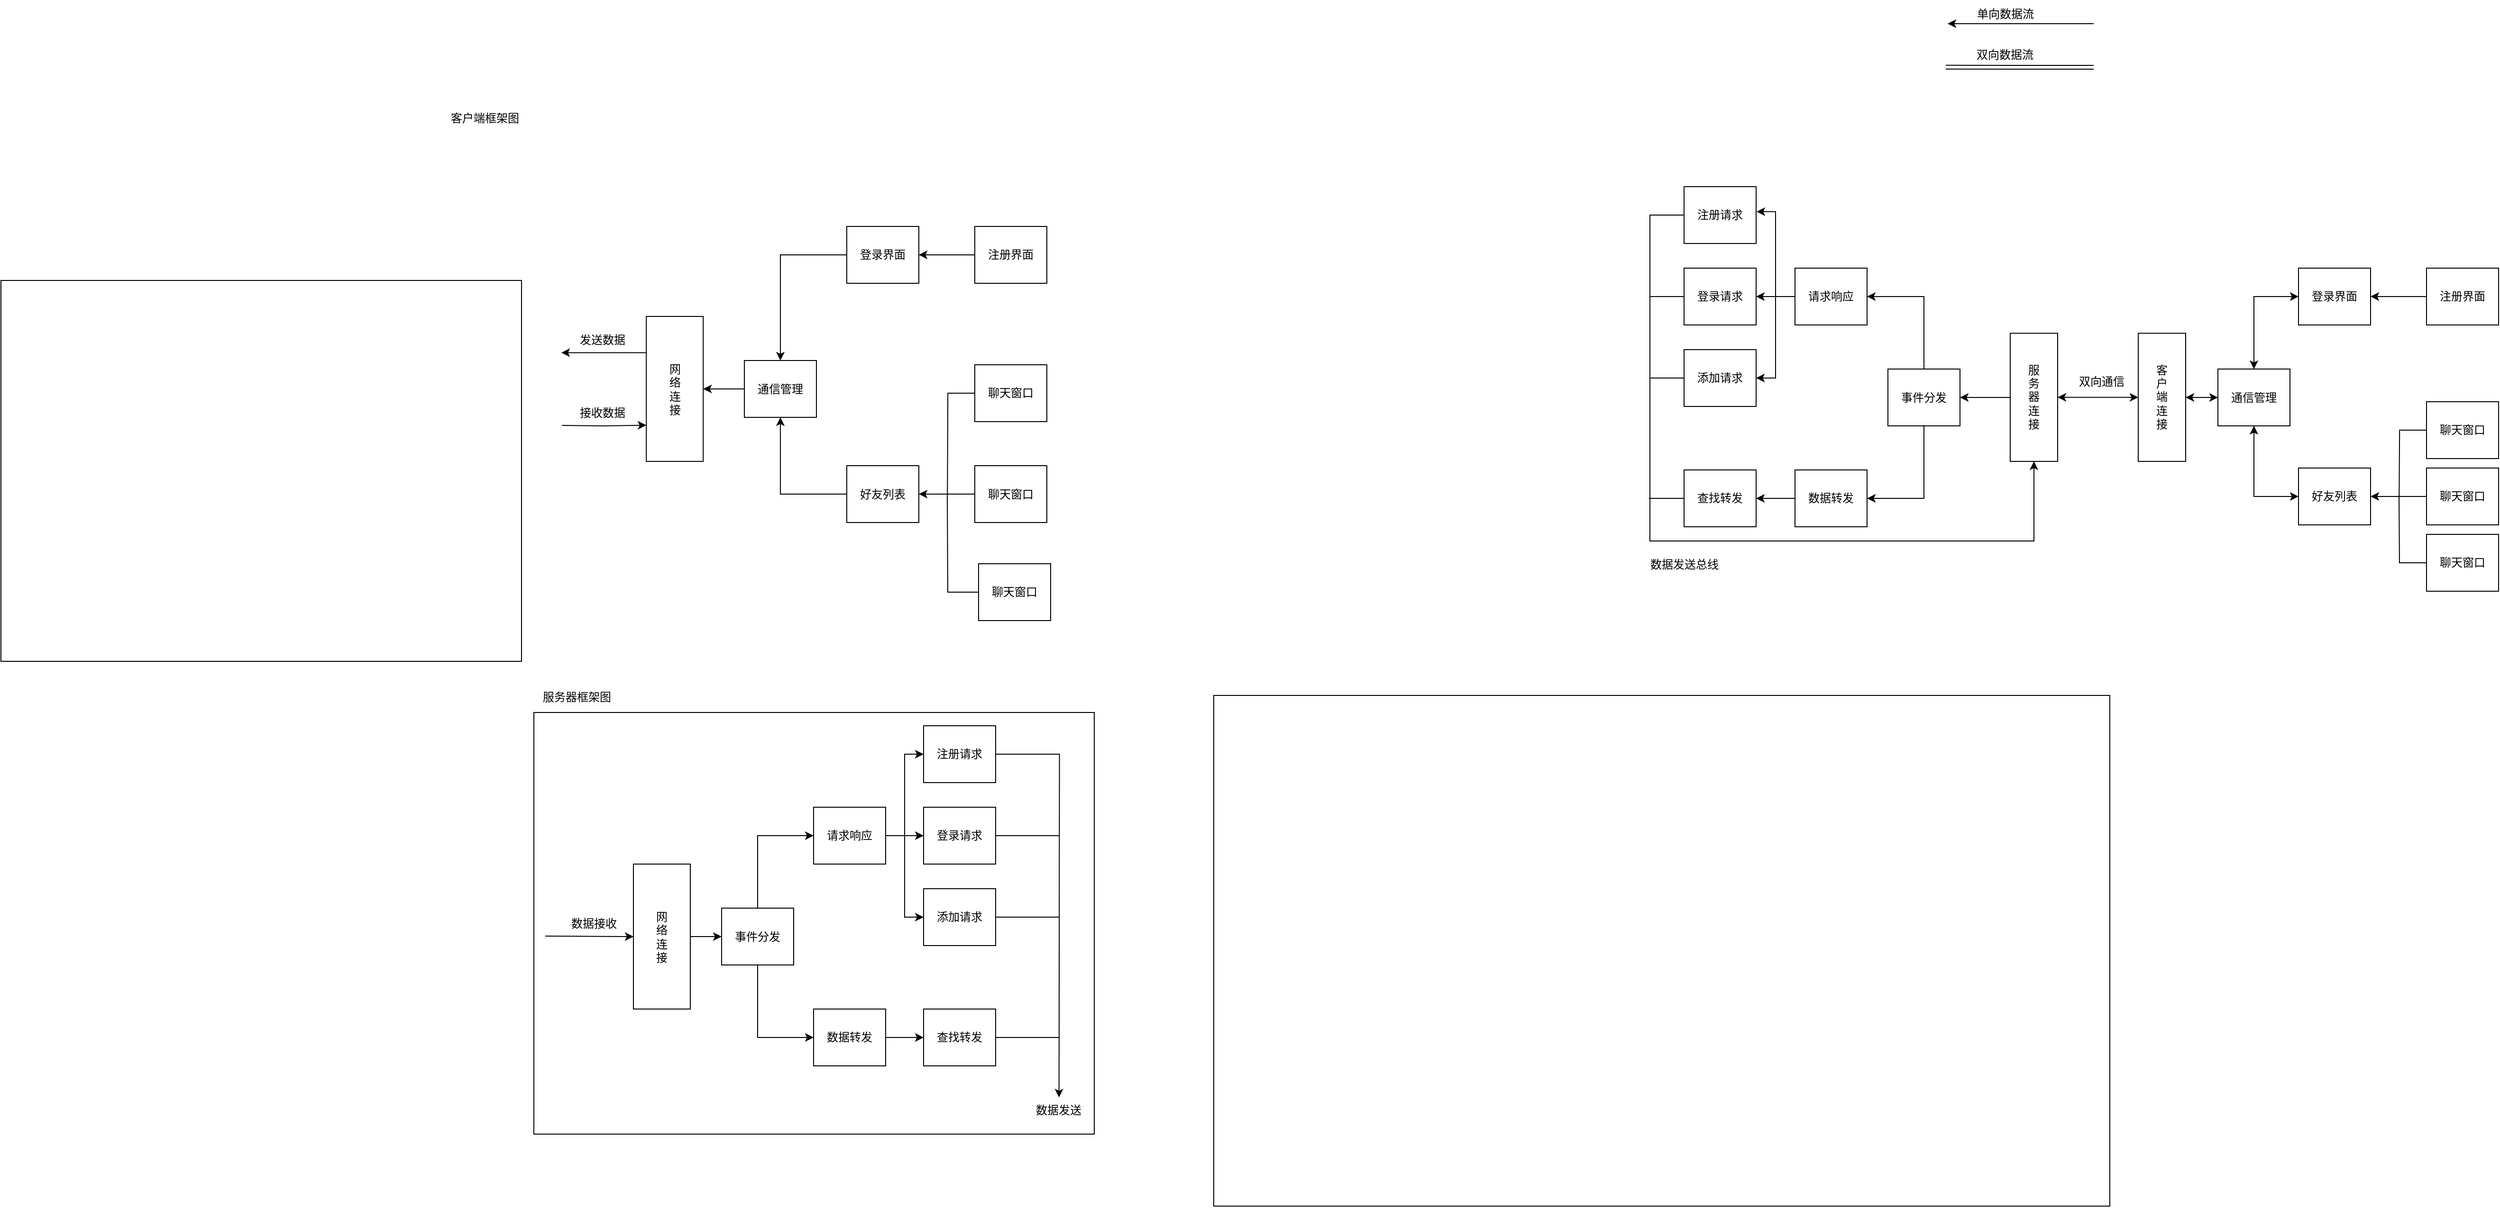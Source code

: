 <mxfile version="21.3.7" type="device">
  <diagram id="prtHgNgQTEPvFCAcTncT" name="Page-1">
    <mxGraphModel dx="2556" dy="2788" grid="0" gridSize="10" guides="1" tooltips="1" connect="1" arrows="1" fold="1" page="1" pageScale="1" pageWidth="1200" pageHeight="1920" math="0" shadow="0">
      <root>
        <mxCell id="0" />
        <mxCell id="1" parent="0" />
        <mxCell id="Do2Q6mcpjUpiM5cCAcLP-162" value="" style="rounded=0;whiteSpace=wrap;html=1;" parent="1" vertex="1">
          <mxGeometry x="825" y="666" width="945" height="539" as="geometry" />
        </mxCell>
        <mxCell id="Do2Q6mcpjUpiM5cCAcLP-72" value="" style="group" parent="1" vertex="1" connectable="0">
          <mxGeometry x="108" y="655" width="591" height="474" as="geometry" />
        </mxCell>
        <mxCell id="Do2Q6mcpjUpiM5cCAcLP-70" value="" style="group" parent="Do2Q6mcpjUpiM5cCAcLP-72" vertex="1" connectable="0">
          <mxGeometry y="29" width="591" height="445" as="geometry" />
        </mxCell>
        <mxCell id="Do2Q6mcpjUpiM5cCAcLP-69" value="" style="rounded=0;whiteSpace=wrap;html=1;" parent="Do2Q6mcpjUpiM5cCAcLP-70" vertex="1">
          <mxGeometry width="591" height="445" as="geometry" />
        </mxCell>
        <mxCell id="Do2Q6mcpjUpiM5cCAcLP-27" value="&lt;font style=&quot;font-size: 12px;&quot;&gt;网&lt;br&gt;络&lt;br&gt;连&lt;br&gt;接&lt;/font&gt;" style="rounded=0;whiteSpace=wrap;html=1;" parent="Do2Q6mcpjUpiM5cCAcLP-70" vertex="1">
          <mxGeometry x="105" y="160" width="60" height="153" as="geometry" />
        </mxCell>
        <mxCell id="Do2Q6mcpjUpiM5cCAcLP-40" value="事件分发" style="rounded=0;whiteSpace=wrap;html=1;" parent="Do2Q6mcpjUpiM5cCAcLP-70" vertex="1">
          <mxGeometry x="198" y="206.5" width="76" height="60" as="geometry" />
        </mxCell>
        <mxCell id="Do2Q6mcpjUpiM5cCAcLP-45" value="" style="edgeStyle=orthogonalEdgeStyle;rounded=0;orthogonalLoop=1;jettySize=auto;html=1;" parent="Do2Q6mcpjUpiM5cCAcLP-70" source="Do2Q6mcpjUpiM5cCAcLP-27" target="Do2Q6mcpjUpiM5cCAcLP-40" edge="1">
          <mxGeometry relative="1" as="geometry" />
        </mxCell>
        <mxCell id="Do2Q6mcpjUpiM5cCAcLP-41" value="请求响应" style="rounded=0;whiteSpace=wrap;html=1;" parent="Do2Q6mcpjUpiM5cCAcLP-70" vertex="1">
          <mxGeometry x="295" y="100" width="76" height="60" as="geometry" />
        </mxCell>
        <mxCell id="Do2Q6mcpjUpiM5cCAcLP-47" style="edgeStyle=orthogonalEdgeStyle;rounded=0;orthogonalLoop=1;jettySize=auto;html=1;entryX=0;entryY=0.5;entryDx=0;entryDy=0;exitX=0.5;exitY=0;exitDx=0;exitDy=0;" parent="Do2Q6mcpjUpiM5cCAcLP-70" source="Do2Q6mcpjUpiM5cCAcLP-40" target="Do2Q6mcpjUpiM5cCAcLP-41" edge="1">
          <mxGeometry relative="1" as="geometry" />
        </mxCell>
        <mxCell id="Do2Q6mcpjUpiM5cCAcLP-42" value="数据转发" style="rounded=0;whiteSpace=wrap;html=1;" parent="Do2Q6mcpjUpiM5cCAcLP-70" vertex="1">
          <mxGeometry x="295" y="313" width="76" height="60" as="geometry" />
        </mxCell>
        <mxCell id="Do2Q6mcpjUpiM5cCAcLP-48" style="edgeStyle=orthogonalEdgeStyle;rounded=0;orthogonalLoop=1;jettySize=auto;html=1;entryX=0;entryY=0.5;entryDx=0;entryDy=0;exitX=0.5;exitY=1;exitDx=0;exitDy=0;" parent="Do2Q6mcpjUpiM5cCAcLP-70" source="Do2Q6mcpjUpiM5cCAcLP-40" target="Do2Q6mcpjUpiM5cCAcLP-42" edge="1">
          <mxGeometry relative="1" as="geometry" />
        </mxCell>
        <mxCell id="Do2Q6mcpjUpiM5cCAcLP-64" style="edgeStyle=orthogonalEdgeStyle;rounded=0;orthogonalLoop=1;jettySize=auto;html=1;endArrow=none;endFill=0;" parent="Do2Q6mcpjUpiM5cCAcLP-70" source="Do2Q6mcpjUpiM5cCAcLP-49" edge="1">
          <mxGeometry relative="1" as="geometry">
            <mxPoint x="554.429" y="130" as="targetPoint" />
          </mxGeometry>
        </mxCell>
        <mxCell id="Do2Q6mcpjUpiM5cCAcLP-49" value="登录请求" style="rounded=0;whiteSpace=wrap;html=1;" parent="Do2Q6mcpjUpiM5cCAcLP-70" vertex="1">
          <mxGeometry x="411" y="100" width="76" height="60" as="geometry" />
        </mxCell>
        <mxCell id="Do2Q6mcpjUpiM5cCAcLP-52" value="" style="edgeStyle=orthogonalEdgeStyle;rounded=0;orthogonalLoop=1;jettySize=auto;html=1;" parent="Do2Q6mcpjUpiM5cCAcLP-70" source="Do2Q6mcpjUpiM5cCAcLP-41" target="Do2Q6mcpjUpiM5cCAcLP-49" edge="1">
          <mxGeometry relative="1" as="geometry" />
        </mxCell>
        <mxCell id="Do2Q6mcpjUpiM5cCAcLP-62" style="edgeStyle=orthogonalEdgeStyle;rounded=0;orthogonalLoop=1;jettySize=auto;html=1;entryX=0.746;entryY=-0.104;entryDx=0;entryDy=0;entryPerimeter=0;" parent="Do2Q6mcpjUpiM5cCAcLP-70" source="Do2Q6mcpjUpiM5cCAcLP-50" edge="1">
          <mxGeometry relative="1" as="geometry">
            <mxPoint x="553.84" y="406.296" as="targetPoint" />
          </mxGeometry>
        </mxCell>
        <mxCell id="Do2Q6mcpjUpiM5cCAcLP-50" value="注册请求" style="rounded=0;whiteSpace=wrap;html=1;" parent="Do2Q6mcpjUpiM5cCAcLP-70" vertex="1">
          <mxGeometry x="411" y="14" width="76" height="60" as="geometry" />
        </mxCell>
        <mxCell id="Do2Q6mcpjUpiM5cCAcLP-53" style="edgeStyle=orthogonalEdgeStyle;rounded=0;orthogonalLoop=1;jettySize=auto;html=1;entryX=0;entryY=0.5;entryDx=0;entryDy=0;" parent="Do2Q6mcpjUpiM5cCAcLP-70" source="Do2Q6mcpjUpiM5cCAcLP-41" target="Do2Q6mcpjUpiM5cCAcLP-50" edge="1">
          <mxGeometry relative="1" as="geometry" />
        </mxCell>
        <mxCell id="Do2Q6mcpjUpiM5cCAcLP-65" style="edgeStyle=orthogonalEdgeStyle;rounded=0;orthogonalLoop=1;jettySize=auto;html=1;endArrow=none;endFill=0;" parent="Do2Q6mcpjUpiM5cCAcLP-70" source="Do2Q6mcpjUpiM5cCAcLP-51" edge="1">
          <mxGeometry relative="1" as="geometry">
            <mxPoint x="553.857" y="216" as="targetPoint" />
          </mxGeometry>
        </mxCell>
        <mxCell id="Do2Q6mcpjUpiM5cCAcLP-51" value="添加请求" style="rounded=0;whiteSpace=wrap;html=1;" parent="Do2Q6mcpjUpiM5cCAcLP-70" vertex="1">
          <mxGeometry x="411" y="186" width="76" height="60" as="geometry" />
        </mxCell>
        <mxCell id="Do2Q6mcpjUpiM5cCAcLP-54" style="edgeStyle=orthogonalEdgeStyle;rounded=0;orthogonalLoop=1;jettySize=auto;html=1;entryX=0;entryY=0.5;entryDx=0;entryDy=0;" parent="Do2Q6mcpjUpiM5cCAcLP-70" source="Do2Q6mcpjUpiM5cCAcLP-41" target="Do2Q6mcpjUpiM5cCAcLP-51" edge="1">
          <mxGeometry relative="1" as="geometry" />
        </mxCell>
        <mxCell id="Do2Q6mcpjUpiM5cCAcLP-66" style="edgeStyle=orthogonalEdgeStyle;rounded=0;orthogonalLoop=1;jettySize=auto;html=1;endArrow=none;endFill=0;" parent="Do2Q6mcpjUpiM5cCAcLP-70" source="Do2Q6mcpjUpiM5cCAcLP-56" edge="1">
          <mxGeometry relative="1" as="geometry">
            <mxPoint x="554" y="343" as="targetPoint" />
          </mxGeometry>
        </mxCell>
        <mxCell id="Do2Q6mcpjUpiM5cCAcLP-56" value="查找转发" style="rounded=0;whiteSpace=wrap;html=1;" parent="Do2Q6mcpjUpiM5cCAcLP-70" vertex="1">
          <mxGeometry x="411" y="313" width="76" height="60" as="geometry" />
        </mxCell>
        <mxCell id="Do2Q6mcpjUpiM5cCAcLP-57" value="" style="edgeStyle=orthogonalEdgeStyle;rounded=0;orthogonalLoop=1;jettySize=auto;html=1;" parent="Do2Q6mcpjUpiM5cCAcLP-70" source="Do2Q6mcpjUpiM5cCAcLP-42" target="Do2Q6mcpjUpiM5cCAcLP-56" edge="1">
          <mxGeometry relative="1" as="geometry" />
        </mxCell>
        <mxCell id="Do2Q6mcpjUpiM5cCAcLP-59" style="edgeStyle=orthogonalEdgeStyle;rounded=0;orthogonalLoop=1;jettySize=auto;html=1;entryX=0;entryY=0.5;entryDx=0;entryDy=0;" parent="Do2Q6mcpjUpiM5cCAcLP-70" target="Do2Q6mcpjUpiM5cCAcLP-27" edge="1">
          <mxGeometry relative="1" as="geometry">
            <mxPoint x="12" y="236" as="sourcePoint" />
          </mxGeometry>
        </mxCell>
        <mxCell id="Do2Q6mcpjUpiM5cCAcLP-60" value="数据接收" style="text;html=1;align=center;verticalAlign=middle;resizable=0;points=[];autosize=1;strokeColor=none;fillColor=none;" parent="Do2Q6mcpjUpiM5cCAcLP-70" vertex="1">
          <mxGeometry x="30" y="210" width="66" height="26" as="geometry" />
        </mxCell>
        <mxCell id="Do2Q6mcpjUpiM5cCAcLP-67" value="数据发送" style="text;html=1;align=center;verticalAlign=middle;resizable=0;points=[];autosize=1;strokeColor=none;fillColor=none;" parent="Do2Q6mcpjUpiM5cCAcLP-70" vertex="1">
          <mxGeometry x="520" y="407" width="66" height="26" as="geometry" />
        </mxCell>
        <mxCell id="Do2Q6mcpjUpiM5cCAcLP-71" value="服务器框架图" style="text;html=1;align=center;verticalAlign=middle;resizable=0;points=[];autosize=1;strokeColor=none;fillColor=none;" parent="Do2Q6mcpjUpiM5cCAcLP-72" vertex="1">
          <mxGeometry width="90" height="26" as="geometry" />
        </mxCell>
        <mxCell id="Do2Q6mcpjUpiM5cCAcLP-151" value="" style="edgeStyle=orthogonalEdgeStyle;rounded=0;orthogonalLoop=1;jettySize=auto;html=1;endArrow=classic;endFill=1;startArrow=classic;startFill=1;exitX=0;exitY=0.5;exitDx=0;exitDy=0;entryX=1;entryY=0.5;entryDx=0;entryDy=0;strokeWidth=1;" parent="1" source="9VKRFwBbV2IzOhiWQKv7-21" target="9VKRFwBbV2IzOhiWQKv7-20" edge="1">
          <mxGeometry relative="1" as="geometry">
            <mxPoint x="1790" y="351.486" as="sourcePoint" />
            <mxPoint x="1718" y="351.5" as="targetPoint" />
          </mxGeometry>
        </mxCell>
        <mxCell id="Do2Q6mcpjUpiM5cCAcLP-79" value="" style="edgeStyle=orthogonalEdgeStyle;rounded=0;orthogonalLoop=1;jettySize=auto;html=1;startArrow=classic;startFill=1;endArrow=classic;endFill=1;strokeWidth=1;" parent="1" source="Do2Q6mcpjUpiM5cCAcLP-80" edge="1">
          <mxGeometry relative="1" as="geometry">
            <mxPoint x="1850" y="351.486" as="targetPoint" />
          </mxGeometry>
        </mxCell>
        <mxCell id="Do2Q6mcpjUpiM5cCAcLP-80" value="通信管理" style="rounded=0;whiteSpace=wrap;html=1;container=0;" parent="1" vertex="1">
          <mxGeometry x="1884" y="321.5" width="76" height="60" as="geometry" />
        </mxCell>
        <mxCell id="Do2Q6mcpjUpiM5cCAcLP-81" style="edgeStyle=orthogonalEdgeStyle;rounded=0;orthogonalLoop=1;jettySize=auto;html=1;entryX=0.5;entryY=0;entryDx=0;entryDy=0;startArrow=classic;startFill=1;endArrow=classic;endFill=1;strokeWidth=1;" parent="1" source="Do2Q6mcpjUpiM5cCAcLP-82" target="Do2Q6mcpjUpiM5cCAcLP-80" edge="1">
          <mxGeometry relative="1" as="geometry" />
        </mxCell>
        <mxCell id="Do2Q6mcpjUpiM5cCAcLP-82" value="登录界面" style="rounded=0;whiteSpace=wrap;html=1;container=0;" parent="1" vertex="1">
          <mxGeometry x="1969" y="215" width="76" height="60" as="geometry" />
        </mxCell>
        <mxCell id="Do2Q6mcpjUpiM5cCAcLP-83" value="" style="edgeStyle=orthogonalEdgeStyle;rounded=0;orthogonalLoop=1;jettySize=auto;html=1;startArrow=classic;startFill=1;strokeWidth=1;" parent="1" source="Do2Q6mcpjUpiM5cCAcLP-84" target="Do2Q6mcpjUpiM5cCAcLP-80" edge="1">
          <mxGeometry relative="1" as="geometry" />
        </mxCell>
        <mxCell id="Do2Q6mcpjUpiM5cCAcLP-84" value="好友列表" style="rounded=0;whiteSpace=wrap;html=1;container=0;" parent="1" vertex="1">
          <mxGeometry x="1969" y="426" width="76" height="60" as="geometry" />
        </mxCell>
        <mxCell id="Do2Q6mcpjUpiM5cCAcLP-85" value="" style="edgeStyle=orthogonalEdgeStyle;rounded=0;orthogonalLoop=1;jettySize=auto;html=1;strokeWidth=1;" parent="1" source="Do2Q6mcpjUpiM5cCAcLP-86" target="Do2Q6mcpjUpiM5cCAcLP-84" edge="1">
          <mxGeometry relative="1" as="geometry" />
        </mxCell>
        <mxCell id="Do2Q6mcpjUpiM5cCAcLP-86" value="聊天窗口" style="rounded=0;whiteSpace=wrap;html=1;container=0;" parent="1" vertex="1">
          <mxGeometry x="2104" y="426" width="76" height="60" as="geometry" />
        </mxCell>
        <mxCell id="Do2Q6mcpjUpiM5cCAcLP-87" value="" style="edgeStyle=orthogonalEdgeStyle;rounded=0;orthogonalLoop=1;jettySize=auto;html=1;startArrow=none;startFill=0;endArrow=classic;endFill=1;strokeWidth=1;" parent="1" source="Do2Q6mcpjUpiM5cCAcLP-88" target="Do2Q6mcpjUpiM5cCAcLP-82" edge="1">
          <mxGeometry relative="1" as="geometry" />
        </mxCell>
        <mxCell id="Do2Q6mcpjUpiM5cCAcLP-88" value="注册界面" style="rounded=0;whiteSpace=wrap;html=1;container=0;" parent="1" vertex="1">
          <mxGeometry x="2104" y="215" width="76" height="60" as="geometry" />
        </mxCell>
        <mxCell id="Do2Q6mcpjUpiM5cCAcLP-89" style="edgeStyle=orthogonalEdgeStyle;rounded=0;orthogonalLoop=1;jettySize=auto;html=1;endArrow=none;endFill=0;strokeWidth=1;" parent="1" source="Do2Q6mcpjUpiM5cCAcLP-90" edge="1">
          <mxGeometry relative="1" as="geometry">
            <mxPoint x="2075.143" y="456" as="targetPoint" />
          </mxGeometry>
        </mxCell>
        <mxCell id="Do2Q6mcpjUpiM5cCAcLP-90" value="聊天窗口" style="rounded=0;whiteSpace=wrap;html=1;container=0;" parent="1" vertex="1">
          <mxGeometry x="2104" y="356" width="76" height="60" as="geometry" />
        </mxCell>
        <mxCell id="Do2Q6mcpjUpiM5cCAcLP-91" style="edgeStyle=orthogonalEdgeStyle;rounded=0;orthogonalLoop=1;jettySize=auto;html=1;strokeColor=default;endArrow=none;endFill=0;strokeWidth=1;" parent="1" source="Do2Q6mcpjUpiM5cCAcLP-92" edge="1">
          <mxGeometry relative="1" as="geometry">
            <mxPoint x="2075" y="455" as="targetPoint" />
          </mxGeometry>
        </mxCell>
        <mxCell id="Do2Q6mcpjUpiM5cCAcLP-92" value="聊天窗口" style="rounded=0;whiteSpace=wrap;html=1;container=0;" parent="1" vertex="1">
          <mxGeometry x="2104" y="496" width="76" height="60" as="geometry" />
        </mxCell>
        <mxCell id="Do2Q6mcpjUpiM5cCAcLP-143" style="edgeStyle=orthogonalEdgeStyle;rounded=0;orthogonalLoop=1;jettySize=auto;html=1;entryX=1;entryY=0.5;entryDx=0;entryDy=0;strokeWidth=1;" parent="1" source="9VKRFwBbV2IzOhiWQKv7-20" target="Do2Q6mcpjUpiM5cCAcLP-131" edge="1">
          <mxGeometry relative="1" as="geometry">
            <mxPoint x="1658" y="351.5" as="sourcePoint" />
          </mxGeometry>
        </mxCell>
        <mxCell id="Do2Q6mcpjUpiM5cCAcLP-129" value="双向通信" style="text;html=1;align=center;verticalAlign=middle;resizable=0;points=[];autosize=1;strokeColor=none;fillColor=none;" parent="1" vertex="1">
          <mxGeometry x="1728" y="321.5" width="66" height="26" as="geometry" />
        </mxCell>
        <mxCell id="Do2Q6mcpjUpiM5cCAcLP-138" style="edgeStyle=orthogonalEdgeStyle;rounded=0;orthogonalLoop=1;jettySize=auto;html=1;entryX=1;entryY=0.5;entryDx=0;entryDy=0;exitX=0.5;exitY=0;exitDx=0;exitDy=0;strokeWidth=1;" parent="1" source="Do2Q6mcpjUpiM5cCAcLP-131" target="Do2Q6mcpjUpiM5cCAcLP-132" edge="1">
          <mxGeometry relative="1" as="geometry" />
        </mxCell>
        <mxCell id="Do2Q6mcpjUpiM5cCAcLP-139" style="edgeStyle=orthogonalEdgeStyle;rounded=0;orthogonalLoop=1;jettySize=auto;html=1;entryX=1;entryY=0.5;entryDx=0;entryDy=0;exitX=0.5;exitY=1;exitDx=0;exitDy=0;strokeWidth=1;" parent="1" source="Do2Q6mcpjUpiM5cCAcLP-131" target="Do2Q6mcpjUpiM5cCAcLP-133" edge="1">
          <mxGeometry relative="1" as="geometry" />
        </mxCell>
        <mxCell id="Do2Q6mcpjUpiM5cCAcLP-131" value="事件分发" style="rounded=0;whiteSpace=wrap;html=1;" parent="1" vertex="1">
          <mxGeometry x="1536" y="321.5" width="76" height="60" as="geometry" />
        </mxCell>
        <mxCell id="Do2Q6mcpjUpiM5cCAcLP-140" value="" style="edgeStyle=orthogonalEdgeStyle;rounded=0;orthogonalLoop=1;jettySize=auto;html=1;entryX=1.006;entryY=0.44;entryDx=0;entryDy=0;entryPerimeter=0;strokeWidth=1;" parent="1" source="Do2Q6mcpjUpiM5cCAcLP-132" target="Do2Q6mcpjUpiM5cCAcLP-135" edge="1">
          <mxGeometry relative="1" as="geometry" />
        </mxCell>
        <mxCell id="Do2Q6mcpjUpiM5cCAcLP-141" style="edgeStyle=orthogonalEdgeStyle;rounded=0;orthogonalLoop=1;jettySize=auto;html=1;entryX=1;entryY=0.5;entryDx=0;entryDy=0;strokeWidth=1;" parent="1" source="Do2Q6mcpjUpiM5cCAcLP-132" target="Do2Q6mcpjUpiM5cCAcLP-136" edge="1">
          <mxGeometry relative="1" as="geometry" />
        </mxCell>
        <mxCell id="Do2Q6mcpjUpiM5cCAcLP-142" style="edgeStyle=orthogonalEdgeStyle;rounded=0;orthogonalLoop=1;jettySize=auto;html=1;entryX=1;entryY=0.5;entryDx=0;entryDy=0;strokeWidth=1;" parent="1" source="Do2Q6mcpjUpiM5cCAcLP-132" target="Do2Q6mcpjUpiM5cCAcLP-134" edge="1">
          <mxGeometry relative="1" as="geometry" />
        </mxCell>
        <mxCell id="Do2Q6mcpjUpiM5cCAcLP-132" value="请求响应" style="rounded=0;whiteSpace=wrap;html=1;" parent="1" vertex="1">
          <mxGeometry x="1438" y="215" width="76" height="60" as="geometry" />
        </mxCell>
        <mxCell id="Do2Q6mcpjUpiM5cCAcLP-144" value="" style="edgeStyle=orthogonalEdgeStyle;rounded=0;orthogonalLoop=1;jettySize=auto;html=1;strokeWidth=1;" parent="1" source="Do2Q6mcpjUpiM5cCAcLP-133" target="Do2Q6mcpjUpiM5cCAcLP-137" edge="1">
          <mxGeometry relative="1" as="geometry" />
        </mxCell>
        <mxCell id="Do2Q6mcpjUpiM5cCAcLP-133" value="数据转发" style="rounded=0;whiteSpace=wrap;html=1;" parent="1" vertex="1">
          <mxGeometry x="1438" y="428" width="76" height="60" as="geometry" />
        </mxCell>
        <mxCell id="Do2Q6mcpjUpiM5cCAcLP-147" style="edgeStyle=orthogonalEdgeStyle;rounded=0;orthogonalLoop=1;jettySize=auto;html=1;endArrow=none;endFill=0;strokeWidth=1;" parent="1" source="Do2Q6mcpjUpiM5cCAcLP-134" edge="1">
          <mxGeometry relative="1" as="geometry">
            <mxPoint x="1284.793" y="245.0" as="targetPoint" />
          </mxGeometry>
        </mxCell>
        <mxCell id="Do2Q6mcpjUpiM5cCAcLP-134" value="登录请求" style="rounded=0;whiteSpace=wrap;html=1;" parent="1" vertex="1">
          <mxGeometry x="1321" y="215" width="76" height="60" as="geometry" />
        </mxCell>
        <mxCell id="Do2Q6mcpjUpiM5cCAcLP-146" style="edgeStyle=orthogonalEdgeStyle;rounded=0;orthogonalLoop=1;jettySize=auto;html=1;strokeWidth=1;startArrow=classic;startFill=1;endArrow=none;endFill=0;exitX=0.5;exitY=1;exitDx=0;exitDy=0;entryX=0;entryY=0.5;entryDx=0;entryDy=0;" parent="1" source="9VKRFwBbV2IzOhiWQKv7-20" target="Do2Q6mcpjUpiM5cCAcLP-135" edge="1">
          <mxGeometry relative="1" as="geometry">
            <Array as="points">
              <mxPoint x="1690" y="503" />
              <mxPoint x="1285" y="503" />
              <mxPoint x="1285" y="159" />
            </Array>
            <mxPoint x="1697" y="437" as="sourcePoint" />
          </mxGeometry>
        </mxCell>
        <mxCell id="Do2Q6mcpjUpiM5cCAcLP-135" value="注册请求" style="rounded=0;whiteSpace=wrap;html=1;" parent="1" vertex="1">
          <mxGeometry x="1321" y="129" width="76" height="60" as="geometry" />
        </mxCell>
        <mxCell id="Do2Q6mcpjUpiM5cCAcLP-148" style="edgeStyle=orthogonalEdgeStyle;rounded=0;orthogonalLoop=1;jettySize=auto;html=1;endArrow=none;endFill=0;strokeWidth=1;" parent="1" source="Do2Q6mcpjUpiM5cCAcLP-136" edge="1">
          <mxGeometry relative="1" as="geometry">
            <mxPoint x="1284.793" y="331" as="targetPoint" />
          </mxGeometry>
        </mxCell>
        <mxCell id="Do2Q6mcpjUpiM5cCAcLP-136" value="添加请求" style="rounded=0;whiteSpace=wrap;html=1;" parent="1" vertex="1">
          <mxGeometry x="1321" y="301" width="76" height="60" as="geometry" />
        </mxCell>
        <mxCell id="Do2Q6mcpjUpiM5cCAcLP-150" style="edgeStyle=orthogonalEdgeStyle;rounded=0;orthogonalLoop=1;jettySize=auto;html=1;endArrow=none;endFill=0;strokeWidth=1;" parent="1" source="Do2Q6mcpjUpiM5cCAcLP-137" edge="1">
          <mxGeometry relative="1" as="geometry">
            <mxPoint x="1284" y="458" as="targetPoint" />
          </mxGeometry>
        </mxCell>
        <mxCell id="Do2Q6mcpjUpiM5cCAcLP-137" value="查找转发" style="rounded=0;whiteSpace=wrap;html=1;" parent="1" vertex="1">
          <mxGeometry x="1321" y="428" width="76" height="60" as="geometry" />
        </mxCell>
        <mxCell id="Do2Q6mcpjUpiM5cCAcLP-154" value="数据发送总线" style="text;html=1;align=center;verticalAlign=middle;resizable=0;points=[];autosize=1;strokeColor=none;fillColor=none;" parent="1" vertex="1">
          <mxGeometry x="1276" y="515" width="90" height="26" as="geometry" />
        </mxCell>
        <mxCell id="Do2Q6mcpjUpiM5cCAcLP-157" style="edgeStyle=orthogonalEdgeStyle;rounded=0;orthogonalLoop=1;jettySize=auto;html=1;" parent="1" edge="1">
          <mxGeometry relative="1" as="geometry">
            <mxPoint x="1598.997" y="-43" as="targetPoint" />
            <mxPoint x="1669" y="-43" as="sourcePoint" />
            <Array as="points">
              <mxPoint x="1753" y="-43" />
              <mxPoint x="1753" y="-43" />
            </Array>
          </mxGeometry>
        </mxCell>
        <mxCell id="Do2Q6mcpjUpiM5cCAcLP-159" style="edgeStyle=orthogonalEdgeStyle;rounded=0;orthogonalLoop=1;jettySize=auto;html=1;shape=link;" parent="1" edge="1">
          <mxGeometry relative="1" as="geometry">
            <mxPoint x="1597.003" y="2.86" as="targetPoint" />
            <mxPoint x="1753" y="3" as="sourcePoint" />
            <Array as="points">
              <mxPoint x="1664.86" y="2.86" />
              <mxPoint x="1664.86" y="2.86" />
            </Array>
          </mxGeometry>
        </mxCell>
        <mxCell id="Do2Q6mcpjUpiM5cCAcLP-160" value="双向数据流" style="text;html=1;align=center;verticalAlign=middle;resizable=0;points=[];autosize=1;strokeColor=none;fillColor=none;" parent="1" vertex="1">
          <mxGeometry x="1620" y="-23" width="78" height="26" as="geometry" />
        </mxCell>
        <mxCell id="Do2Q6mcpjUpiM5cCAcLP-161" value="&lt;span style=&quot;color: rgb(0, 0, 0); font-family: Helvetica; font-size: 12px; font-style: normal; font-variant-ligatures: normal; font-variant-caps: normal; font-weight: 400; letter-spacing: normal; orphans: 2; text-align: center; text-indent: 0px; text-transform: none; widows: 2; word-spacing: 0px; -webkit-text-stroke-width: 0px; background-color: rgb(251, 251, 251); text-decoration-thickness: initial; text-decoration-style: initial; text-decoration-color: initial; float: none; display: inline !important;&quot;&gt;单向数据流&lt;/span&gt;" style="text;whiteSpace=wrap;html=1;" parent="1" vertex="1">
          <mxGeometry x="1628.0" y="-67.002" width="100" height="36" as="geometry" />
        </mxCell>
        <mxCell id="Do2Q6mcpjUpiM5cCAcLP-68" value="" style="rounded=0;whiteSpace=wrap;html=1;" parent="1" vertex="1">
          <mxGeometry x="-454" y="228" width="549" height="402" as="geometry" />
        </mxCell>
        <mxCell id="Do2Q6mcpjUpiM5cCAcLP-26" value="客户端框架图" style="text;html=1;align=center;verticalAlign=middle;resizable=0;points=[];autosize=1;strokeColor=none;fillColor=none;" parent="1" vertex="1">
          <mxGeometry x="11" y="44" width="90" height="26" as="geometry" />
        </mxCell>
        <mxCell id="Do2Q6mcpjUpiM5cCAcLP-33" style="edgeStyle=orthogonalEdgeStyle;rounded=0;orthogonalLoop=1;jettySize=auto;html=1;exitX=0;exitY=0.25;exitDx=0;exitDy=0;" parent="1" source="Do2Q6mcpjUpiM5cCAcLP-6" edge="1">
          <mxGeometry relative="1" as="geometry">
            <mxPoint x="137.0" y="304.2" as="targetPoint" />
          </mxGeometry>
        </mxCell>
        <mxCell id="Do2Q6mcpjUpiM5cCAcLP-6" value="&lt;font style=&quot;font-size: 12px;&quot;&gt;网&lt;br&gt;络&lt;br&gt;连&lt;br&gt;接&lt;/font&gt;" style="rounded=0;whiteSpace=wrap;html=1;" parent="1" vertex="1">
          <mxGeometry x="226.6" y="266" width="60" height="153" as="geometry" />
        </mxCell>
        <mxCell id="Do2Q6mcpjUpiM5cCAcLP-13" value="" style="edgeStyle=orthogonalEdgeStyle;rounded=0;orthogonalLoop=1;jettySize=auto;html=1;" parent="1" source="Do2Q6mcpjUpiM5cCAcLP-8" target="Do2Q6mcpjUpiM5cCAcLP-6" edge="1">
          <mxGeometry relative="1" as="geometry" />
        </mxCell>
        <mxCell id="Do2Q6mcpjUpiM5cCAcLP-8" value="通信管理" style="rounded=0;whiteSpace=wrap;html=1;" parent="1" vertex="1">
          <mxGeometry x="330" y="312.5" width="76" height="60" as="geometry" />
        </mxCell>
        <mxCell id="Do2Q6mcpjUpiM5cCAcLP-15" style="edgeStyle=orthogonalEdgeStyle;rounded=0;orthogonalLoop=1;jettySize=auto;html=1;entryX=0.5;entryY=0;entryDx=0;entryDy=0;" parent="1" source="Do2Q6mcpjUpiM5cCAcLP-9" target="Do2Q6mcpjUpiM5cCAcLP-8" edge="1">
          <mxGeometry relative="1" as="geometry" />
        </mxCell>
        <mxCell id="Do2Q6mcpjUpiM5cCAcLP-9" value="登录界面" style="rounded=0;whiteSpace=wrap;html=1;" parent="1" vertex="1">
          <mxGeometry x="438" y="171" width="76" height="60" as="geometry" />
        </mxCell>
        <mxCell id="Do2Q6mcpjUpiM5cCAcLP-14" value="" style="edgeStyle=orthogonalEdgeStyle;rounded=0;orthogonalLoop=1;jettySize=auto;html=1;" parent="1" source="Do2Q6mcpjUpiM5cCAcLP-10" target="Do2Q6mcpjUpiM5cCAcLP-8" edge="1">
          <mxGeometry relative="1" as="geometry" />
        </mxCell>
        <mxCell id="Do2Q6mcpjUpiM5cCAcLP-10" value="好友列表" style="rounded=0;whiteSpace=wrap;html=1;" parent="1" vertex="1">
          <mxGeometry x="438" y="423.5" width="76" height="60" as="geometry" />
        </mxCell>
        <mxCell id="Do2Q6mcpjUpiM5cCAcLP-17" value="" style="edgeStyle=orthogonalEdgeStyle;rounded=0;orthogonalLoop=1;jettySize=auto;html=1;" parent="1" source="Do2Q6mcpjUpiM5cCAcLP-11" target="Do2Q6mcpjUpiM5cCAcLP-10" edge="1">
          <mxGeometry relative="1" as="geometry" />
        </mxCell>
        <mxCell id="Do2Q6mcpjUpiM5cCAcLP-11" value="聊天窗口" style="rounded=0;whiteSpace=wrap;html=1;" parent="1" vertex="1">
          <mxGeometry x="573" y="423.5" width="76" height="60" as="geometry" />
        </mxCell>
        <mxCell id="Do2Q6mcpjUpiM5cCAcLP-16" value="" style="edgeStyle=orthogonalEdgeStyle;rounded=0;orthogonalLoop=1;jettySize=auto;html=1;" parent="1" source="Do2Q6mcpjUpiM5cCAcLP-12" target="Do2Q6mcpjUpiM5cCAcLP-9" edge="1">
          <mxGeometry relative="1" as="geometry" />
        </mxCell>
        <mxCell id="Do2Q6mcpjUpiM5cCAcLP-12" value="注册界面" style="rounded=0;whiteSpace=wrap;html=1;" parent="1" vertex="1">
          <mxGeometry x="573" y="171" width="76" height="60" as="geometry" />
        </mxCell>
        <mxCell id="Do2Q6mcpjUpiM5cCAcLP-21" style="edgeStyle=orthogonalEdgeStyle;rounded=0;orthogonalLoop=1;jettySize=auto;html=1;endArrow=none;endFill=0;" parent="1" source="Do2Q6mcpjUpiM5cCAcLP-18" edge="1">
          <mxGeometry relative="1" as="geometry">
            <mxPoint x="544.143" y="453.5" as="targetPoint" />
          </mxGeometry>
        </mxCell>
        <mxCell id="Do2Q6mcpjUpiM5cCAcLP-18" value="聊天窗口" style="rounded=0;whiteSpace=wrap;html=1;" parent="1" vertex="1">
          <mxGeometry x="573" y="317" width="76" height="60" as="geometry" />
        </mxCell>
        <mxCell id="Do2Q6mcpjUpiM5cCAcLP-22" style="edgeStyle=orthogonalEdgeStyle;rounded=0;orthogonalLoop=1;jettySize=auto;html=1;strokeColor=default;endArrow=none;endFill=0;" parent="1" source="Do2Q6mcpjUpiM5cCAcLP-19" edge="1">
          <mxGeometry relative="1" as="geometry">
            <mxPoint x="544" y="452.5" as="targetPoint" />
          </mxGeometry>
        </mxCell>
        <mxCell id="Do2Q6mcpjUpiM5cCAcLP-19" value="聊天窗口" style="rounded=0;whiteSpace=wrap;html=1;" parent="1" vertex="1">
          <mxGeometry x="577" y="527" width="76" height="60" as="geometry" />
        </mxCell>
        <mxCell id="Do2Q6mcpjUpiM5cCAcLP-24" value="发送数据" style="text;html=1;align=center;verticalAlign=middle;resizable=0;points=[];autosize=1;strokeColor=none;fillColor=none;" parent="1" vertex="1">
          <mxGeometry x="146.6" y="278" width="66" height="26" as="geometry" />
        </mxCell>
        <mxCell id="Do2Q6mcpjUpiM5cCAcLP-37" style="edgeStyle=orthogonalEdgeStyle;rounded=0;orthogonalLoop=1;jettySize=auto;html=1;entryX=0;entryY=0.75;entryDx=0;entryDy=0;" parent="1" target="Do2Q6mcpjUpiM5cCAcLP-6" edge="1">
          <mxGeometry relative="1" as="geometry">
            <mxPoint x="137.6" y="381" as="sourcePoint" />
          </mxGeometry>
        </mxCell>
        <mxCell id="Do2Q6mcpjUpiM5cCAcLP-38" value="接收数据" style="text;html=1;align=center;verticalAlign=middle;resizable=0;points=[];autosize=1;strokeColor=none;fillColor=none;" parent="1" vertex="1">
          <mxGeometry x="146.6" y="355" width="66" height="26" as="geometry" />
        </mxCell>
        <mxCell id="9VKRFwBbV2IzOhiWQKv7-20" value="&lt;font style=&quot;font-size: 12px;&quot;&gt;服&lt;br style=&quot;border-color: var(--border-color);&quot;&gt;务&lt;br style=&quot;border-color: var(--border-color);&quot;&gt;器&lt;br style=&quot;border-color: var(--border-color);&quot;&gt;连&lt;br style=&quot;border-color: var(--border-color);&quot;&gt;接&lt;/font&gt;" style="rounded=0;whiteSpace=wrap;html=1;" parent="1" vertex="1">
          <mxGeometry x="1665" y="283.75" width="50" height="135.25" as="geometry" />
        </mxCell>
        <mxCell id="9VKRFwBbV2IzOhiWQKv7-21" value="&lt;font style=&quot;font-size: 12px;&quot;&gt;客&lt;br style=&quot;border-color: var(--border-color);&quot;&gt;户&lt;br style=&quot;border-color: var(--border-color);&quot;&gt;端&lt;br style=&quot;border-color: var(--border-color);&quot;&gt;连&lt;br style=&quot;border-color: var(--border-color);&quot;&gt;接&lt;/font&gt;" style="rounded=0;whiteSpace=wrap;html=1;" parent="1" vertex="1">
          <mxGeometry x="1800" y="283.75" width="50" height="135.25" as="geometry" />
        </mxCell>
      </root>
    </mxGraphModel>
  </diagram>
</mxfile>
